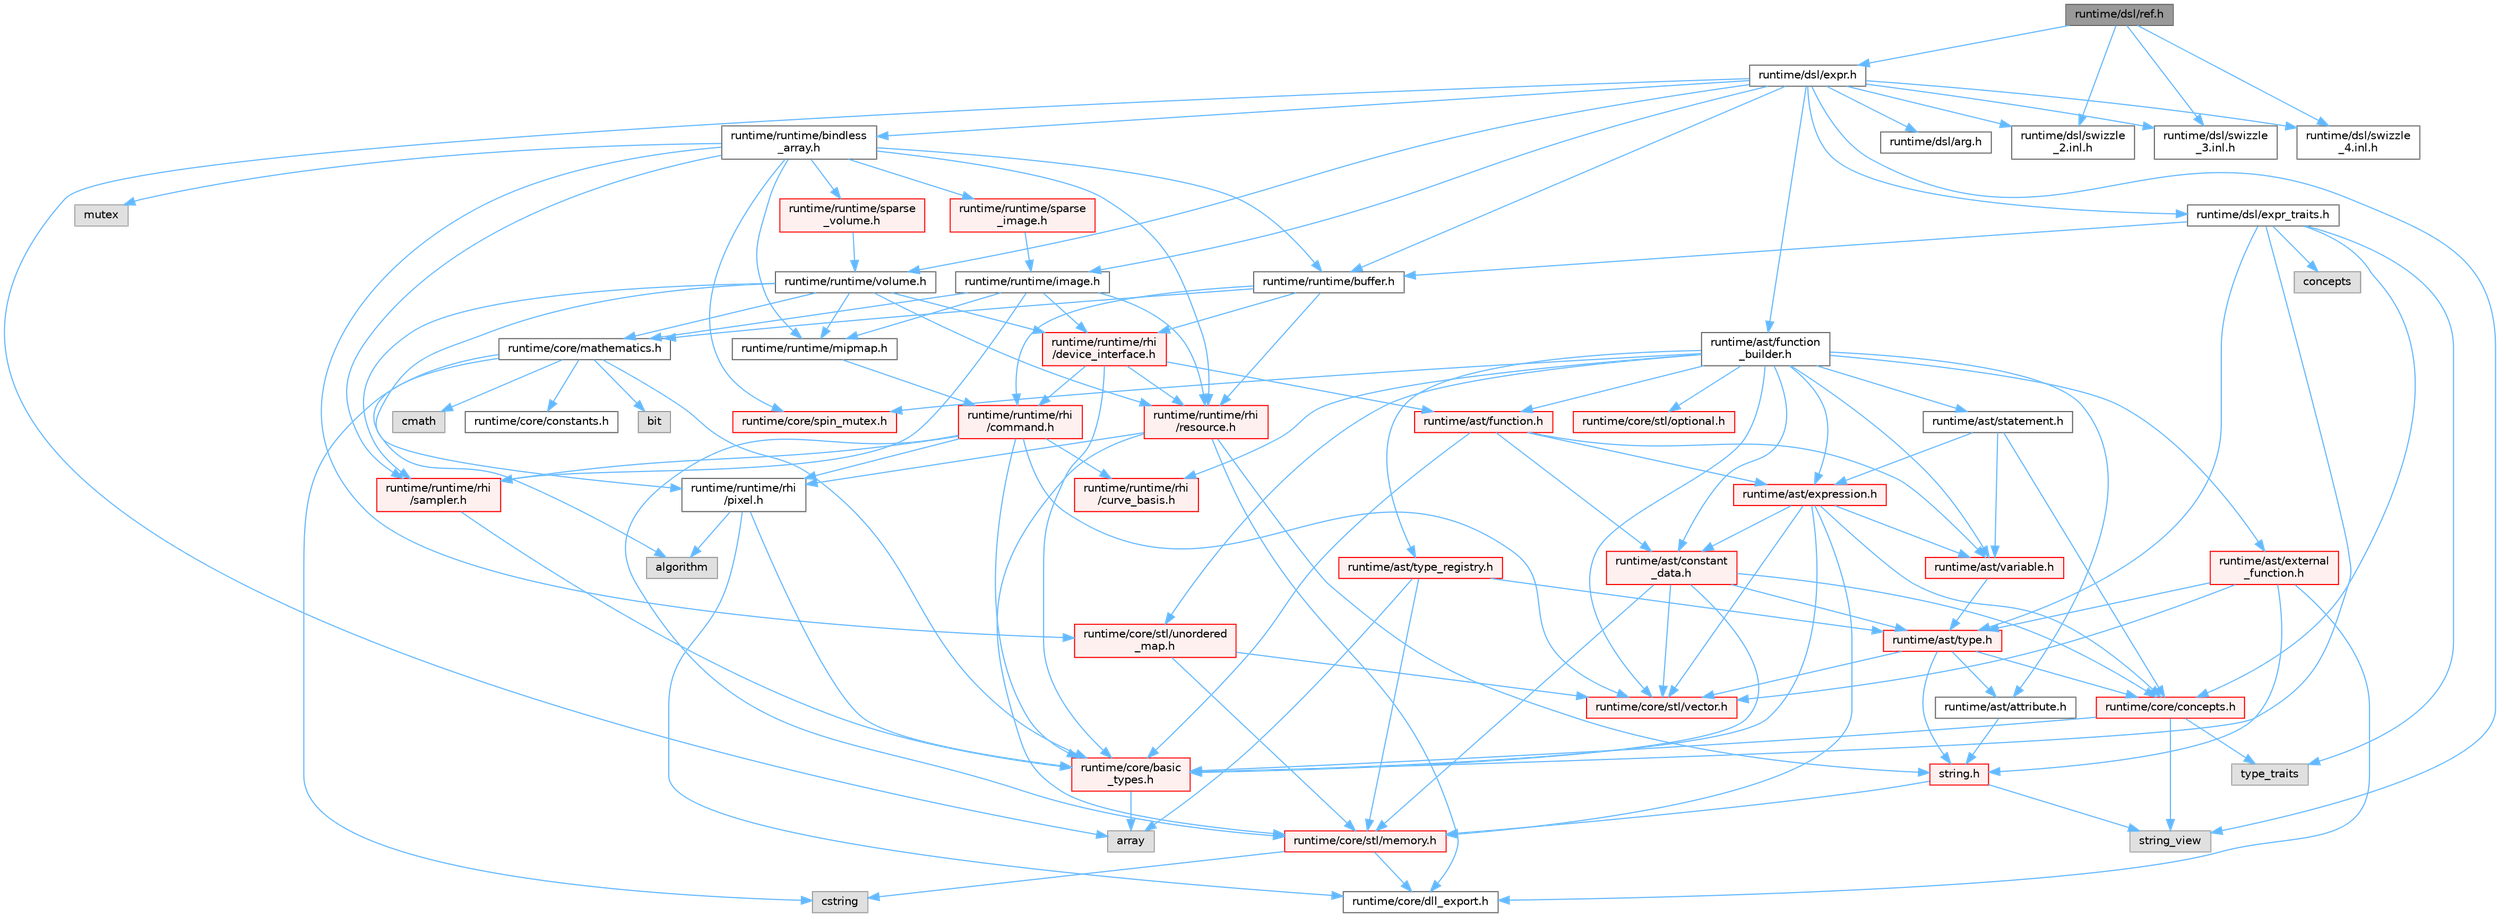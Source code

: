 digraph "runtime/dsl/ref.h"
{
 // LATEX_PDF_SIZE
  bgcolor="transparent";
  edge [fontname=Helvetica,fontsize=10,labelfontname=Helvetica,labelfontsize=10];
  node [fontname=Helvetica,fontsize=10,shape=box,height=0.2,width=0.4];
  Node1 [id="Node000001",label="runtime/dsl/ref.h",height=0.2,width=0.4,color="gray40", fillcolor="grey60", style="filled", fontcolor="black",tooltip=" "];
  Node1 -> Node2 [id="edge1_Node000001_Node000002",color="steelblue1",style="solid",tooltip=" "];
  Node2 [id="Node000002",label="runtime/dsl/expr.h",height=0.2,width=0.4,color="grey40", fillcolor="white", style="filled",URL="$expr_8h.html",tooltip=" "];
  Node2 -> Node3 [id="edge2_Node000002_Node000003",color="steelblue1",style="solid",tooltip=" "];
  Node3 [id="Node000003",label="array",height=0.2,width=0.4,color="grey60", fillcolor="#E0E0E0", style="filled",tooltip=" "];
  Node2 -> Node4 [id="edge3_Node000002_Node000004",color="steelblue1",style="solid",tooltip=" "];
  Node4 [id="Node000004",label="string_view",height=0.2,width=0.4,color="grey60", fillcolor="#E0E0E0", style="filled",tooltip=" "];
  Node2 -> Node5 [id="edge4_Node000002_Node000005",color="steelblue1",style="solid",tooltip=" "];
  Node5 [id="Node000005",label="runtime/runtime/image.h",height=0.2,width=0.4,color="grey40", fillcolor="white", style="filled",URL="$image_8h.html",tooltip=" "];
  Node5 -> Node6 [id="edge5_Node000005_Node000006",color="steelblue1",style="solid",tooltip=" "];
  Node6 [id="Node000006",label="runtime/core/mathematics.h",height=0.2,width=0.4,color="grey40", fillcolor="white", style="filled",URL="$mathematics_8h.html",tooltip=" "];
  Node6 -> Node7 [id="edge6_Node000006_Node000007",color="steelblue1",style="solid",tooltip=" "];
  Node7 [id="Node000007",label="bit",height=0.2,width=0.4,color="grey60", fillcolor="#E0E0E0", style="filled",tooltip=" "];
  Node6 -> Node8 [id="edge7_Node000006_Node000008",color="steelblue1",style="solid",tooltip=" "];
  Node8 [id="Node000008",label="cmath",height=0.2,width=0.4,color="grey60", fillcolor="#E0E0E0", style="filled",tooltip=" "];
  Node6 -> Node9 [id="edge8_Node000006_Node000009",color="steelblue1",style="solid",tooltip=" "];
  Node9 [id="Node000009",label="cstring",height=0.2,width=0.4,color="grey60", fillcolor="#E0E0E0", style="filled",tooltip=" "];
  Node6 -> Node10 [id="edge9_Node000006_Node000010",color="steelblue1",style="solid",tooltip=" "];
  Node10 [id="Node000010",label="algorithm",height=0.2,width=0.4,color="grey60", fillcolor="#E0E0E0", style="filled",tooltip=" "];
  Node6 -> Node11 [id="edge10_Node000006_Node000011",color="steelblue1",style="solid",tooltip=" "];
  Node11 [id="Node000011",label="runtime/core/basic\l_types.h",height=0.2,width=0.4,color="red", fillcolor="#FFF0F0", style="filled",URL="$basic__types_8h.html",tooltip=" "];
  Node11 -> Node3 [id="edge11_Node000011_Node000003",color="steelblue1",style="solid",tooltip=" "];
  Node6 -> Node29 [id="edge12_Node000006_Node000029",color="steelblue1",style="solid",tooltip=" "];
  Node29 [id="Node000029",label="runtime/core/constants.h",height=0.2,width=0.4,color="grey40", fillcolor="white", style="filled",URL="$constants_8h.html",tooltip=" "];
  Node5 -> Node30 [id="edge13_Node000005_Node000030",color="steelblue1",style="solid",tooltip=" "];
  Node30 [id="Node000030",label="runtime/runtime/rhi\l/resource.h",height=0.2,width=0.4,color="red", fillcolor="#FFF0F0", style="filled",URL="$runtime_2rhi_2resource_8h.html",tooltip=" "];
  Node30 -> Node15 [id="edge14_Node000030_Node000015",color="steelblue1",style="solid",tooltip=" "];
  Node15 [id="Node000015",label="runtime/core/dll_export.h",height=0.2,width=0.4,color="grey40", fillcolor="white", style="filled",URL="$dll__export_8h.html",tooltip=" "];
  Node30 -> Node31 [id="edge15_Node000030_Node000031",color="steelblue1",style="solid",tooltip=" "];
  Node31 [id="Node000031",label="runtime/core/stl/memory.h",height=0.2,width=0.4,color="red", fillcolor="#FFF0F0", style="filled",URL="$core_2stl_2memory_8h.html",tooltip=" "];
  Node31 -> Node9 [id="edge16_Node000031_Node000009",color="steelblue1",style="solid",tooltip=" "];
  Node31 -> Node15 [id="edge17_Node000031_Node000015",color="steelblue1",style="solid",tooltip=" "];
  Node30 -> Node55 [id="edge18_Node000030_Node000055",color="steelblue1",style="solid",tooltip=" "];
  Node55 [id="Node000055",label="string.h",height=0.2,width=0.4,color="red", fillcolor="#FFF0F0", style="filled",URL="$string_8h.html",tooltip=" "];
  Node55 -> Node4 [id="edge19_Node000055_Node000004",color="steelblue1",style="solid",tooltip=" "];
  Node55 -> Node31 [id="edge20_Node000055_Node000031",color="steelblue1",style="solid",tooltip=" "];
  Node30 -> Node172 [id="edge21_Node000030_Node000172",color="steelblue1",style="solid",tooltip=" "];
  Node172 [id="Node000172",label="runtime/runtime/rhi\l/pixel.h",height=0.2,width=0.4,color="grey40", fillcolor="white", style="filled",URL="$pixel_8h.html",tooltip=" "];
  Node172 -> Node10 [id="edge22_Node000172_Node000010",color="steelblue1",style="solid",tooltip=" "];
  Node172 -> Node15 [id="edge23_Node000172_Node000015",color="steelblue1",style="solid",tooltip=" "];
  Node172 -> Node11 [id="edge24_Node000172_Node000011",color="steelblue1",style="solid",tooltip=" "];
  Node5 -> Node173 [id="edge25_Node000005_Node000173",color="steelblue1",style="solid",tooltip=" "];
  Node173 [id="Node000173",label="runtime/runtime/mipmap.h",height=0.2,width=0.4,color="grey40", fillcolor="white", style="filled",URL="$mipmap_8h.html",tooltip=" "];
  Node173 -> Node174 [id="edge26_Node000173_Node000174",color="steelblue1",style="solid",tooltip=" "];
  Node174 [id="Node000174",label="runtime/runtime/rhi\l/command.h",height=0.2,width=0.4,color="red", fillcolor="#FFF0F0", style="filled",URL="$command_8h.html",tooltip=" "];
  Node174 -> Node11 [id="edge27_Node000174_Node000011",color="steelblue1",style="solid",tooltip=" "];
  Node174 -> Node176 [id="edge28_Node000174_Node000176",color="steelblue1",style="solid",tooltip=" "];
  Node176 [id="Node000176",label="runtime/core/stl/vector.h",height=0.2,width=0.4,color="red", fillcolor="#FFF0F0", style="filled",URL="$core_2stl_2vector_8h.html",tooltip=" "];
  Node174 -> Node31 [id="edge29_Node000174_Node000031",color="steelblue1",style="solid",tooltip=" "];
  Node174 -> Node172 [id="edge30_Node000174_Node000172",color="steelblue1",style="solid",tooltip=" "];
  Node174 -> Node194 [id="edge31_Node000174_Node000194",color="steelblue1",style="solid",tooltip=" "];
  Node194 [id="Node000194",label="runtime/runtime/rhi\l/sampler.h",height=0.2,width=0.4,color="red", fillcolor="#FFF0F0", style="filled",URL="$sampler_8h.html",tooltip=" "];
  Node194 -> Node11 [id="edge32_Node000194_Node000011",color="steelblue1",style="solid",tooltip=" "];
  Node174 -> Node196 [id="edge33_Node000174_Node000196",color="steelblue1",style="solid",tooltip=" "];
  Node196 [id="Node000196",label="runtime/runtime/rhi\l/curve_basis.h",height=0.2,width=0.4,color="red", fillcolor="#FFF0F0", style="filled",URL="$curve__basis_8h.html",tooltip=" "];
  Node5 -> Node194 [id="edge34_Node000005_Node000194",color="steelblue1",style="solid",tooltip=" "];
  Node5 -> Node199 [id="edge35_Node000005_Node000199",color="steelblue1",style="solid",tooltip=" "];
  Node199 [id="Node000199",label="runtime/runtime/rhi\l/device_interface.h",height=0.2,width=0.4,color="red", fillcolor="#FFF0F0", style="filled",URL="$device__interface_8h.html",tooltip=" "];
  Node199 -> Node11 [id="edge36_Node000199_Node000011",color="steelblue1",style="solid",tooltip=" "];
  Node199 -> Node203 [id="edge37_Node000199_Node000203",color="steelblue1",style="solid",tooltip=" "];
  Node203 [id="Node000203",label="runtime/ast/function.h",height=0.2,width=0.4,color="red", fillcolor="#FFF0F0", style="filled",URL="$ast_2function_8h.html",tooltip=" "];
  Node203 -> Node11 [id="edge38_Node000203_Node000011",color="steelblue1",style="solid",tooltip=" "];
  Node203 -> Node208 [id="edge39_Node000203_Node000208",color="steelblue1",style="solid",tooltip=" "];
  Node208 [id="Node000208",label="runtime/ast/variable.h",height=0.2,width=0.4,color="red", fillcolor="#FFF0F0", style="filled",URL="$variable_8h.html",tooltip=" "];
  Node208 -> Node209 [id="edge40_Node000208_Node000209",color="steelblue1",style="solid",tooltip=" "];
  Node209 [id="Node000209",label="runtime/ast/type.h",height=0.2,width=0.4,color="red", fillcolor="#FFF0F0", style="filled",URL="$type_8h.html",tooltip=" "];
  Node209 -> Node176 [id="edge41_Node000209_Node000176",color="steelblue1",style="solid",tooltip=" "];
  Node209 -> Node55 [id="edge42_Node000209_Node000055",color="steelblue1",style="solid",tooltip=" "];
  Node209 -> Node210 [id="edge43_Node000209_Node000210",color="steelblue1",style="solid",tooltip=" "];
  Node210 [id="Node000210",label="runtime/core/concepts.h",height=0.2,width=0.4,color="red", fillcolor="#FFF0F0", style="filled",URL="$concepts_8h.html",tooltip=" "];
  Node210 -> Node17 [id="edge44_Node000210_Node000017",color="steelblue1",style="solid",tooltip=" "];
  Node17 [id="Node000017",label="type_traits",height=0.2,width=0.4,color="grey60", fillcolor="#E0E0E0", style="filled",tooltip=" "];
  Node210 -> Node4 [id="edge45_Node000210_Node000004",color="steelblue1",style="solid",tooltip=" "];
  Node210 -> Node11 [id="edge46_Node000210_Node000011",color="steelblue1",style="solid",tooltip=" "];
  Node209 -> Node211 [id="edge47_Node000209_Node000211",color="steelblue1",style="solid",tooltip=" "];
  Node211 [id="Node000211",label="runtime/ast/attribute.h",height=0.2,width=0.4,color="grey40", fillcolor="white", style="filled",URL="$attribute_8h.html",tooltip=" "];
  Node211 -> Node55 [id="edge48_Node000211_Node000055",color="steelblue1",style="solid",tooltip=" "];
  Node203 -> Node212 [id="edge49_Node000203_Node000212",color="steelblue1",style="solid",tooltip=" "];
  Node212 [id="Node000212",label="runtime/ast/expression.h",height=0.2,width=0.4,color="red", fillcolor="#FFF0F0", style="filled",URL="$expression_8h.html",tooltip=" "];
  Node212 -> Node176 [id="edge50_Node000212_Node000176",color="steelblue1",style="solid",tooltip=" "];
  Node212 -> Node31 [id="edge51_Node000212_Node000031",color="steelblue1",style="solid",tooltip=" "];
  Node212 -> Node210 [id="edge52_Node000212_Node000210",color="steelblue1",style="solid",tooltip=" "];
  Node212 -> Node11 [id="edge53_Node000212_Node000011",color="steelblue1",style="solid",tooltip=" "];
  Node212 -> Node208 [id="edge54_Node000212_Node000208",color="steelblue1",style="solid",tooltip=" "];
  Node212 -> Node213 [id="edge55_Node000212_Node000213",color="steelblue1",style="solid",tooltip=" "];
  Node213 [id="Node000213",label="runtime/ast/constant\l_data.h",height=0.2,width=0.4,color="red", fillcolor="#FFF0F0", style="filled",URL="$constant__data_8h.html",tooltip=" "];
  Node213 -> Node209 [id="edge56_Node000213_Node000209",color="steelblue1",style="solid",tooltip=" "];
  Node213 -> Node176 [id="edge57_Node000213_Node000176",color="steelblue1",style="solid",tooltip=" "];
  Node213 -> Node31 [id="edge58_Node000213_Node000031",color="steelblue1",style="solid",tooltip=" "];
  Node213 -> Node11 [id="edge59_Node000213_Node000011",color="steelblue1",style="solid",tooltip=" "];
  Node213 -> Node210 [id="edge60_Node000213_Node000210",color="steelblue1",style="solid",tooltip=" "];
  Node203 -> Node213 [id="edge61_Node000203_Node000213",color="steelblue1",style="solid",tooltip=" "];
  Node199 -> Node30 [id="edge62_Node000199_Node000030",color="steelblue1",style="solid",tooltip=" "];
  Node199 -> Node174 [id="edge63_Node000199_Node000174",color="steelblue1",style="solid",tooltip=" "];
  Node2 -> Node217 [id="edge64_Node000002_Node000217",color="steelblue1",style="solid",tooltip=" "];
  Node217 [id="Node000217",label="runtime/runtime/volume.h",height=0.2,width=0.4,color="grey40", fillcolor="white", style="filled",URL="$volume_8h.html",tooltip=" "];
  Node217 -> Node6 [id="edge65_Node000217_Node000006",color="steelblue1",style="solid",tooltip=" "];
  Node217 -> Node172 [id="edge66_Node000217_Node000172",color="steelblue1",style="solid",tooltip=" "];
  Node217 -> Node30 [id="edge67_Node000217_Node000030",color="steelblue1",style="solid",tooltip=" "];
  Node217 -> Node173 [id="edge68_Node000217_Node000173",color="steelblue1",style="solid",tooltip=" "];
  Node217 -> Node194 [id="edge69_Node000217_Node000194",color="steelblue1",style="solid",tooltip=" "];
  Node217 -> Node199 [id="edge70_Node000217_Node000199",color="steelblue1",style="solid",tooltip=" "];
  Node2 -> Node218 [id="edge71_Node000002_Node000218",color="steelblue1",style="solid",tooltip=" "];
  Node218 [id="Node000218",label="runtime/runtime/buffer.h",height=0.2,width=0.4,color="grey40", fillcolor="white", style="filled",URL="$buffer_8h.html",tooltip=" "];
  Node218 -> Node6 [id="edge72_Node000218_Node000006",color="steelblue1",style="solid",tooltip=" "];
  Node218 -> Node174 [id="edge73_Node000218_Node000174",color="steelblue1",style="solid",tooltip=" "];
  Node218 -> Node30 [id="edge74_Node000218_Node000030",color="steelblue1",style="solid",tooltip=" "];
  Node218 -> Node199 [id="edge75_Node000218_Node000199",color="steelblue1",style="solid",tooltip=" "];
  Node2 -> Node219 [id="edge76_Node000002_Node000219",color="steelblue1",style="solid",tooltip=" "];
  Node219 [id="Node000219",label="runtime/runtime/bindless\l_array.h",height=0.2,width=0.4,color="grey40", fillcolor="white", style="filled",URL="$bindless__array_8h.html",tooltip=" "];
  Node219 -> Node220 [id="edge77_Node000219_Node000220",color="steelblue1",style="solid",tooltip=" "];
  Node220 [id="Node000220",label="mutex",height=0.2,width=0.4,color="grey60", fillcolor="#E0E0E0", style="filled",tooltip=" "];
  Node219 -> Node221 [id="edge78_Node000219_Node000221",color="steelblue1",style="solid",tooltip=" "];
  Node221 [id="Node000221",label="runtime/core/stl/unordered\l_map.h",height=0.2,width=0.4,color="red", fillcolor="#FFF0F0", style="filled",URL="$core_2stl_2unordered__map_8h.html",tooltip=" "];
  Node221 -> Node31 [id="edge79_Node000221_Node000031",color="steelblue1",style="solid",tooltip=" "];
  Node221 -> Node176 [id="edge80_Node000221_Node000176",color="steelblue1",style="solid",tooltip=" "];
  Node219 -> Node223 [id="edge81_Node000219_Node000223",color="steelblue1",style="solid",tooltip=" "];
  Node223 [id="Node000223",label="runtime/core/spin_mutex.h",height=0.2,width=0.4,color="red", fillcolor="#FFF0F0", style="filled",URL="$spin__mutex_8h.html",tooltip=" "];
  Node219 -> Node194 [id="edge82_Node000219_Node000194",color="steelblue1",style="solid",tooltip=" "];
  Node219 -> Node173 [id="edge83_Node000219_Node000173",color="steelblue1",style="solid",tooltip=" "];
  Node219 -> Node30 [id="edge84_Node000219_Node000030",color="steelblue1",style="solid",tooltip=" "];
  Node219 -> Node218 [id="edge85_Node000219_Node000218",color="steelblue1",style="solid",tooltip=" "];
  Node219 -> Node225 [id="edge86_Node000219_Node000225",color="steelblue1",style="solid",tooltip=" "];
  Node225 [id="Node000225",label="runtime/runtime/sparse\l_image.h",height=0.2,width=0.4,color="red", fillcolor="#FFF0F0", style="filled",URL="$sparse__image_8h.html",tooltip=" "];
  Node225 -> Node5 [id="edge87_Node000225_Node000005",color="steelblue1",style="solid",tooltip=" "];
  Node219 -> Node229 [id="edge88_Node000219_Node000229",color="steelblue1",style="solid",tooltip=" "];
  Node229 [id="Node000229",label="runtime/runtime/sparse\l_volume.h",height=0.2,width=0.4,color="red", fillcolor="#FFF0F0", style="filled",URL="$sparse__volume_8h.html",tooltip=" "];
  Node229 -> Node217 [id="edge89_Node000229_Node000217",color="steelblue1",style="solid",tooltip=" "];
  Node2 -> Node230 [id="edge90_Node000002_Node000230",color="steelblue1",style="solid",tooltip=" "];
  Node230 [id="Node000230",label="runtime/ast/function\l_builder.h",height=0.2,width=0.4,color="grey40", fillcolor="white", style="filled",URL="$function__builder_8h.html",tooltip=" "];
  Node230 -> Node176 [id="edge91_Node000230_Node000176",color="steelblue1",style="solid",tooltip=" "];
  Node230 -> Node223 [id="edge92_Node000230_Node000223",color="steelblue1",style="solid",tooltip=" "];
  Node230 -> Node231 [id="edge93_Node000230_Node000231",color="steelblue1",style="solid",tooltip=" "];
  Node231 [id="Node000231",label="runtime/ast/statement.h",height=0.2,width=0.4,color="grey40", fillcolor="white", style="filled",URL="$statement_8h.html",tooltip=" "];
  Node231 -> Node210 [id="edge94_Node000231_Node000210",color="steelblue1",style="solid",tooltip=" "];
  Node231 -> Node208 [id="edge95_Node000231_Node000208",color="steelblue1",style="solid",tooltip=" "];
  Node231 -> Node212 [id="edge96_Node000231_Node000212",color="steelblue1",style="solid",tooltip=" "];
  Node230 -> Node203 [id="edge97_Node000230_Node000203",color="steelblue1",style="solid",tooltip=" "];
  Node230 -> Node208 [id="edge98_Node000230_Node000208",color="steelblue1",style="solid",tooltip=" "];
  Node230 -> Node211 [id="edge99_Node000230_Node000211",color="steelblue1",style="solid",tooltip=" "];
  Node230 -> Node212 [id="edge100_Node000230_Node000212",color="steelblue1",style="solid",tooltip=" "];
  Node230 -> Node213 [id="edge101_Node000230_Node000213",color="steelblue1",style="solid",tooltip=" "];
  Node230 -> Node232 [id="edge102_Node000230_Node000232",color="steelblue1",style="solid",tooltip=" "];
  Node232 [id="Node000232",label="runtime/ast/type_registry.h",height=0.2,width=0.4,color="red", fillcolor="#FFF0F0", style="filled",URL="$type__registry_8h.html",tooltip=" "];
  Node232 -> Node3 [id="edge103_Node000232_Node000003",color="steelblue1",style="solid",tooltip=" "];
  Node232 -> Node31 [id="edge104_Node000232_Node000031",color="steelblue1",style="solid",tooltip=" "];
  Node232 -> Node209 [id="edge105_Node000232_Node000209",color="steelblue1",style="solid",tooltip=" "];
  Node230 -> Node234 [id="edge106_Node000230_Node000234",color="steelblue1",style="solid",tooltip=" "];
  Node234 [id="Node000234",label="runtime/ast/external\l_function.h",height=0.2,width=0.4,color="red", fillcolor="#FFF0F0", style="filled",URL="$external__function_8h.html",tooltip=" "];
  Node234 -> Node15 [id="edge107_Node000234_Node000015",color="steelblue1",style="solid",tooltip=" "];
  Node234 -> Node55 [id="edge108_Node000234_Node000055",color="steelblue1",style="solid",tooltip=" "];
  Node234 -> Node176 [id="edge109_Node000234_Node000176",color="steelblue1",style="solid",tooltip=" "];
  Node234 -> Node209 [id="edge110_Node000234_Node000209",color="steelblue1",style="solid",tooltip=" "];
  Node230 -> Node221 [id="edge111_Node000230_Node000221",color="steelblue1",style="solid",tooltip=" "];
  Node230 -> Node184 [id="edge112_Node000230_Node000184",color="steelblue1",style="solid",tooltip=" "];
  Node184 [id="Node000184",label="runtime/core/stl/optional.h",height=0.2,width=0.4,color="red", fillcolor="#FFF0F0", style="filled",URL="$core_2stl_2optional_8h.html",tooltip=" "];
  Node230 -> Node196 [id="edge113_Node000230_Node000196",color="steelblue1",style="solid",tooltip=" "];
  Node2 -> Node235 [id="edge114_Node000002_Node000235",color="steelblue1",style="solid",tooltip=" "];
  Node235 [id="Node000235",label="runtime/dsl/expr_traits.h",height=0.2,width=0.4,color="grey40", fillcolor="white", style="filled",URL="$expr__traits_8h.html",tooltip=" "];
  Node235 -> Node17 [id="edge115_Node000235_Node000017",color="steelblue1",style="solid",tooltip=" "];
  Node235 -> Node236 [id="edge116_Node000235_Node000236",color="steelblue1",style="solid",tooltip=" "];
  Node236 [id="Node000236",label="concepts",height=0.2,width=0.4,color="grey60", fillcolor="#E0E0E0", style="filled",tooltip=" "];
  Node235 -> Node11 [id="edge117_Node000235_Node000011",color="steelblue1",style="solid",tooltip=" "];
  Node235 -> Node210 [id="edge118_Node000235_Node000210",color="steelblue1",style="solid",tooltip=" "];
  Node235 -> Node209 [id="edge119_Node000235_Node000209",color="steelblue1",style="solid",tooltip=" "];
  Node235 -> Node218 [id="edge120_Node000235_Node000218",color="steelblue1",style="solid",tooltip=" "];
  Node2 -> Node237 [id="edge121_Node000002_Node000237",color="steelblue1",style="solid",tooltip=" "];
  Node237 [id="Node000237",label="runtime/dsl/arg.h",height=0.2,width=0.4,color="grey40", fillcolor="white", style="filled",URL="$arg_8h.html",tooltip=" "];
  Node2 -> Node238 [id="edge122_Node000002_Node000238",color="steelblue1",style="solid",tooltip=" "];
  Node238 [id="Node000238",label="runtime/dsl/swizzle\l_2.inl.h",height=0.2,width=0.4,color="grey40", fillcolor="white", style="filled",URL="$dsl_2swizzle__2_8inl_8h.html",tooltip=" "];
  Node2 -> Node239 [id="edge123_Node000002_Node000239",color="steelblue1",style="solid",tooltip=" "];
  Node239 [id="Node000239",label="runtime/dsl/swizzle\l_3.inl.h",height=0.2,width=0.4,color="grey40", fillcolor="white", style="filled",URL="$dsl_2swizzle__3_8inl_8h.html",tooltip=" "];
  Node2 -> Node240 [id="edge124_Node000002_Node000240",color="steelblue1",style="solid",tooltip=" "];
  Node240 [id="Node000240",label="runtime/dsl/swizzle\l_4.inl.h",height=0.2,width=0.4,color="grey40", fillcolor="white", style="filled",URL="$dsl_2swizzle__4_8inl_8h.html",tooltip=" "];
  Node1 -> Node238 [id="edge125_Node000001_Node000238",color="steelblue1",style="solid",tooltip=" "];
  Node1 -> Node239 [id="edge126_Node000001_Node000239",color="steelblue1",style="solid",tooltip=" "];
  Node1 -> Node240 [id="edge127_Node000001_Node000240",color="steelblue1",style="solid",tooltip=" "];
}
